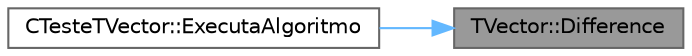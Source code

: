 digraph "TVector::Difference"
{
 // LATEX_PDF_SIZE
  bgcolor="transparent";
  edge [fontname=Helvetica,fontsize=10,labelfontname=Helvetica,labelfontsize=10];
  node [fontname=Helvetica,fontsize=10,shape=box,height=0.2,width=0.4];
  rankdir="RL";
  Node1 [id="Node000001",label="TVector::Difference",height=0.2,width=0.4,color="gray40", fillcolor="grey60", style="filled", fontcolor="black",tooltip="Diferença deste conjunto em relação a outro."];
  Node1 -> Node2 [id="edge2_Node000001_Node000002",dir="back",color="steelblue1",style="solid",tooltip=" "];
  Node2 [id="Node000002",label="CTesteTVector::ExecutaAlgoritmo",height=0.2,width=0.4,color="grey40", fillcolor="white", style="filled",URL="$classCTesteTVector.html#ad9d55d9cd9298196409a915b642f342c",tooltip="Executa o algoritmo com os parametros atuais."];
}
